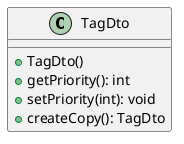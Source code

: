 @startuml

    class TagDto [[TagDto.html]] {
        +TagDto()
        +getPriority(): int
        +setPriority(int): void
        +createCopy(): TagDto
    }

@enduml
